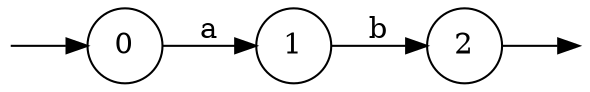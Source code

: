 digraph
{
  vcsn_context = "lal_char(ab)_z"
  rankdir = LR
  {
    node [style = invis, shape = none, label = "", width = 0, height = 0]
    I0
    F2
  }
  {
    node [shape = circle]
    0
    1
    2
  }
  I0 -> 0
  0 -> 1 [label = "a"]
  1 -> 2 [label = "b"]
  2 -> F2
}
